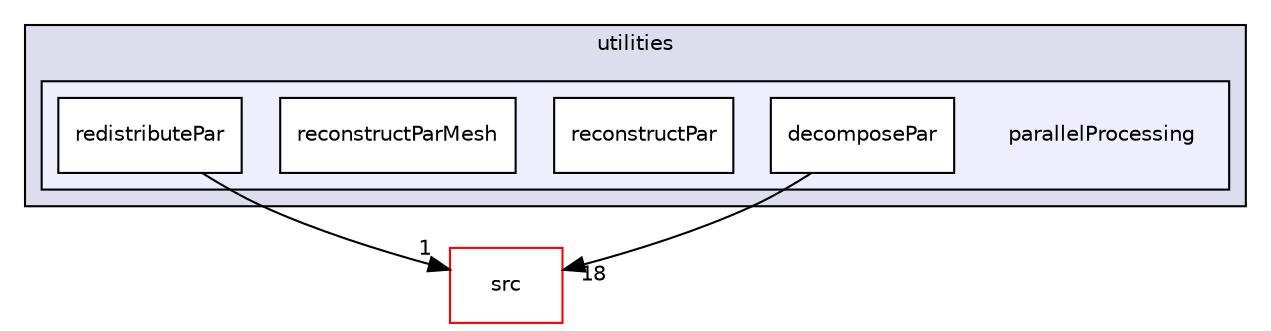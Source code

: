 digraph "applications/utilities/parallelProcessing" {
  bgcolor=transparent;
  compound=true
  node [ fontsize="10", fontname="Helvetica"];
  edge [ labelfontsize="10", labelfontname="Helvetica"];
  subgraph clusterdir_a740ba71acc8f57051af57c325cf1aa6 {
    graph [ bgcolor="#ddddee", pencolor="black", label="utilities" fontname="Helvetica", fontsize="10", URL="dir_a740ba71acc8f57051af57c325cf1aa6.html"]
  subgraph clusterdir_ea396705c8562a6ce4df648befe2c681 {
    graph [ bgcolor="#eeeeff", pencolor="black", label="" URL="dir_ea396705c8562a6ce4df648befe2c681.html"];
    dir_ea396705c8562a6ce4df648befe2c681 [shape=plaintext label="parallelProcessing"];
    dir_0c7343aaa074256f7149e2d857cc8f9f [shape=box label="decomposePar" color="black" fillcolor="white" style="filled" URL="dir_0c7343aaa074256f7149e2d857cc8f9f.html"];
    dir_bf9c817f67fe7e79a146eb497a31ae36 [shape=box label="reconstructPar" color="black" fillcolor="white" style="filled" URL="dir_bf9c817f67fe7e79a146eb497a31ae36.html"];
    dir_0ad9d9167af017c95461cd336bbed747 [shape=box label="reconstructParMesh" color="black" fillcolor="white" style="filled" URL="dir_0ad9d9167af017c95461cd336bbed747.html"];
    dir_bb0f68acec01d67bb9bce8864da0b3ad [shape=box label="redistributePar" color="black" fillcolor="white" style="filled" URL="dir_bb0f68acec01d67bb9bce8864da0b3ad.html"];
  }
  }
  dir_68267d1309a1af8e8297ef4c3efbcdba [shape=box label="src" color="red" URL="dir_68267d1309a1af8e8297ef4c3efbcdba.html"];
  dir_0c7343aaa074256f7149e2d857cc8f9f->dir_68267d1309a1af8e8297ef4c3efbcdba [headlabel="18", labeldistance=1.5 headhref="dir_000618_000736.html"];
  dir_bb0f68acec01d67bb9bce8864da0b3ad->dir_68267d1309a1af8e8297ef4c3efbcdba [headlabel="1", labeldistance=1.5 headhref="dir_000621_000736.html"];
}
